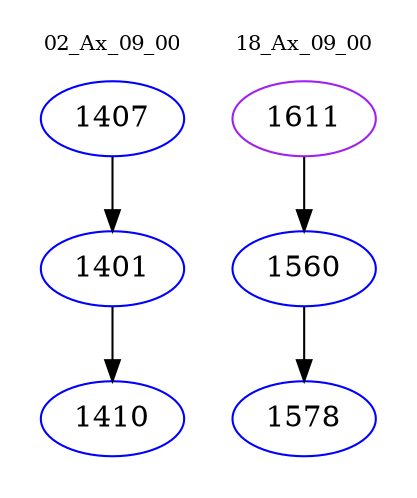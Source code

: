 digraph{
subgraph cluster_0 {
color = white
label = "02_Ax_09_00";
fontsize=10;
T0_1407 [label="1407", color="blue"]
T0_1407 -> T0_1401 [color="black"]
T0_1401 [label="1401", color="blue"]
T0_1401 -> T0_1410 [color="black"]
T0_1410 [label="1410", color="blue"]
}
subgraph cluster_1 {
color = white
label = "18_Ax_09_00";
fontsize=10;
T1_1611 [label="1611", color="purple"]
T1_1611 -> T1_1560 [color="black"]
T1_1560 [label="1560", color="blue"]
T1_1560 -> T1_1578 [color="black"]
T1_1578 [label="1578", color="blue"]
}
}

